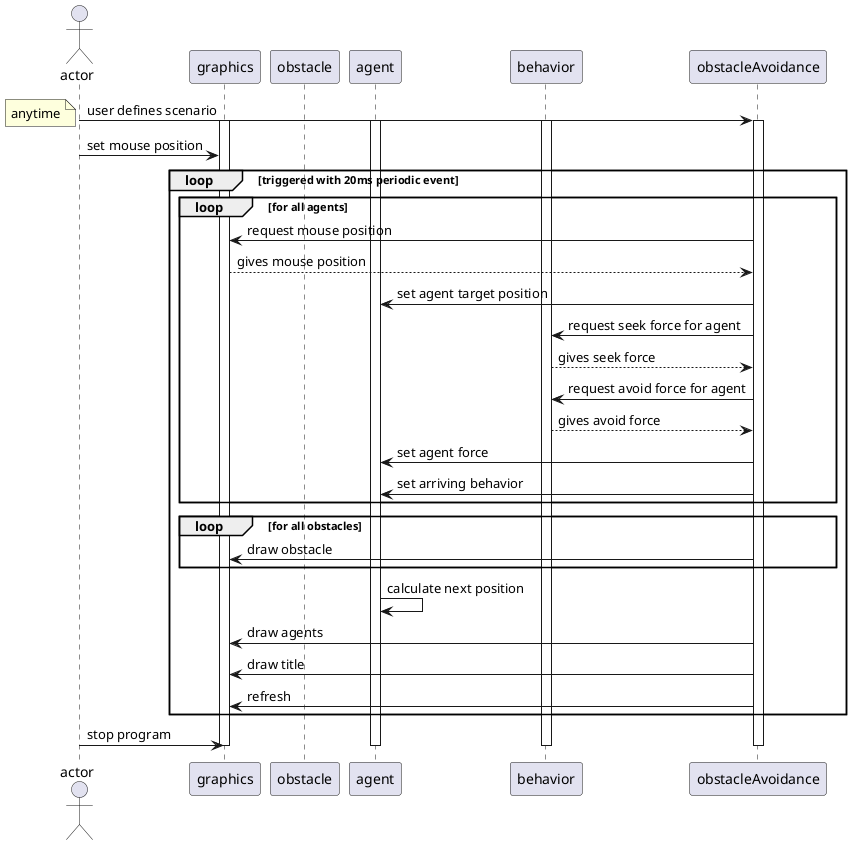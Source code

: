 @startuml
actor actor as user
participant graphics as view
participant obstacle as obst
participant agent as agent
participant behavior as steeringBehavior
participant obstacleAvoidance as oA

user -> oA: user defines scenario
activate oA
activate view
activate agent
activate steeringBehavior
note left: anytime
user -> view:  set mouse position
loop triggered with 20ms periodic event   
    loop for all agents
        oA -> view: request mouse position
        view --> oA: gives mouse position
        oA -> agent: set agent target position
        oA -> steeringBehavior: request seek force for agent
        steeringBehavior --> oA: gives seek force
        oA -> steeringBehavior: request avoid force for agent
        steeringBehavior --> oA: gives avoid force
        oA -> agent: set agent force
        oA -> agent: set arriving behavior
    end    

    loop for all obstacles
        oA -> view: draw obstacle
    end

    agent -> agent: calculate next position    
    oA -> view: draw agents
    oA -> view: draw title
    oA -> view: refresh
end
user -> view: stop program
deactivate oA
deactivate view
deactivate agent
deactivate steeringBehavior
@enduml